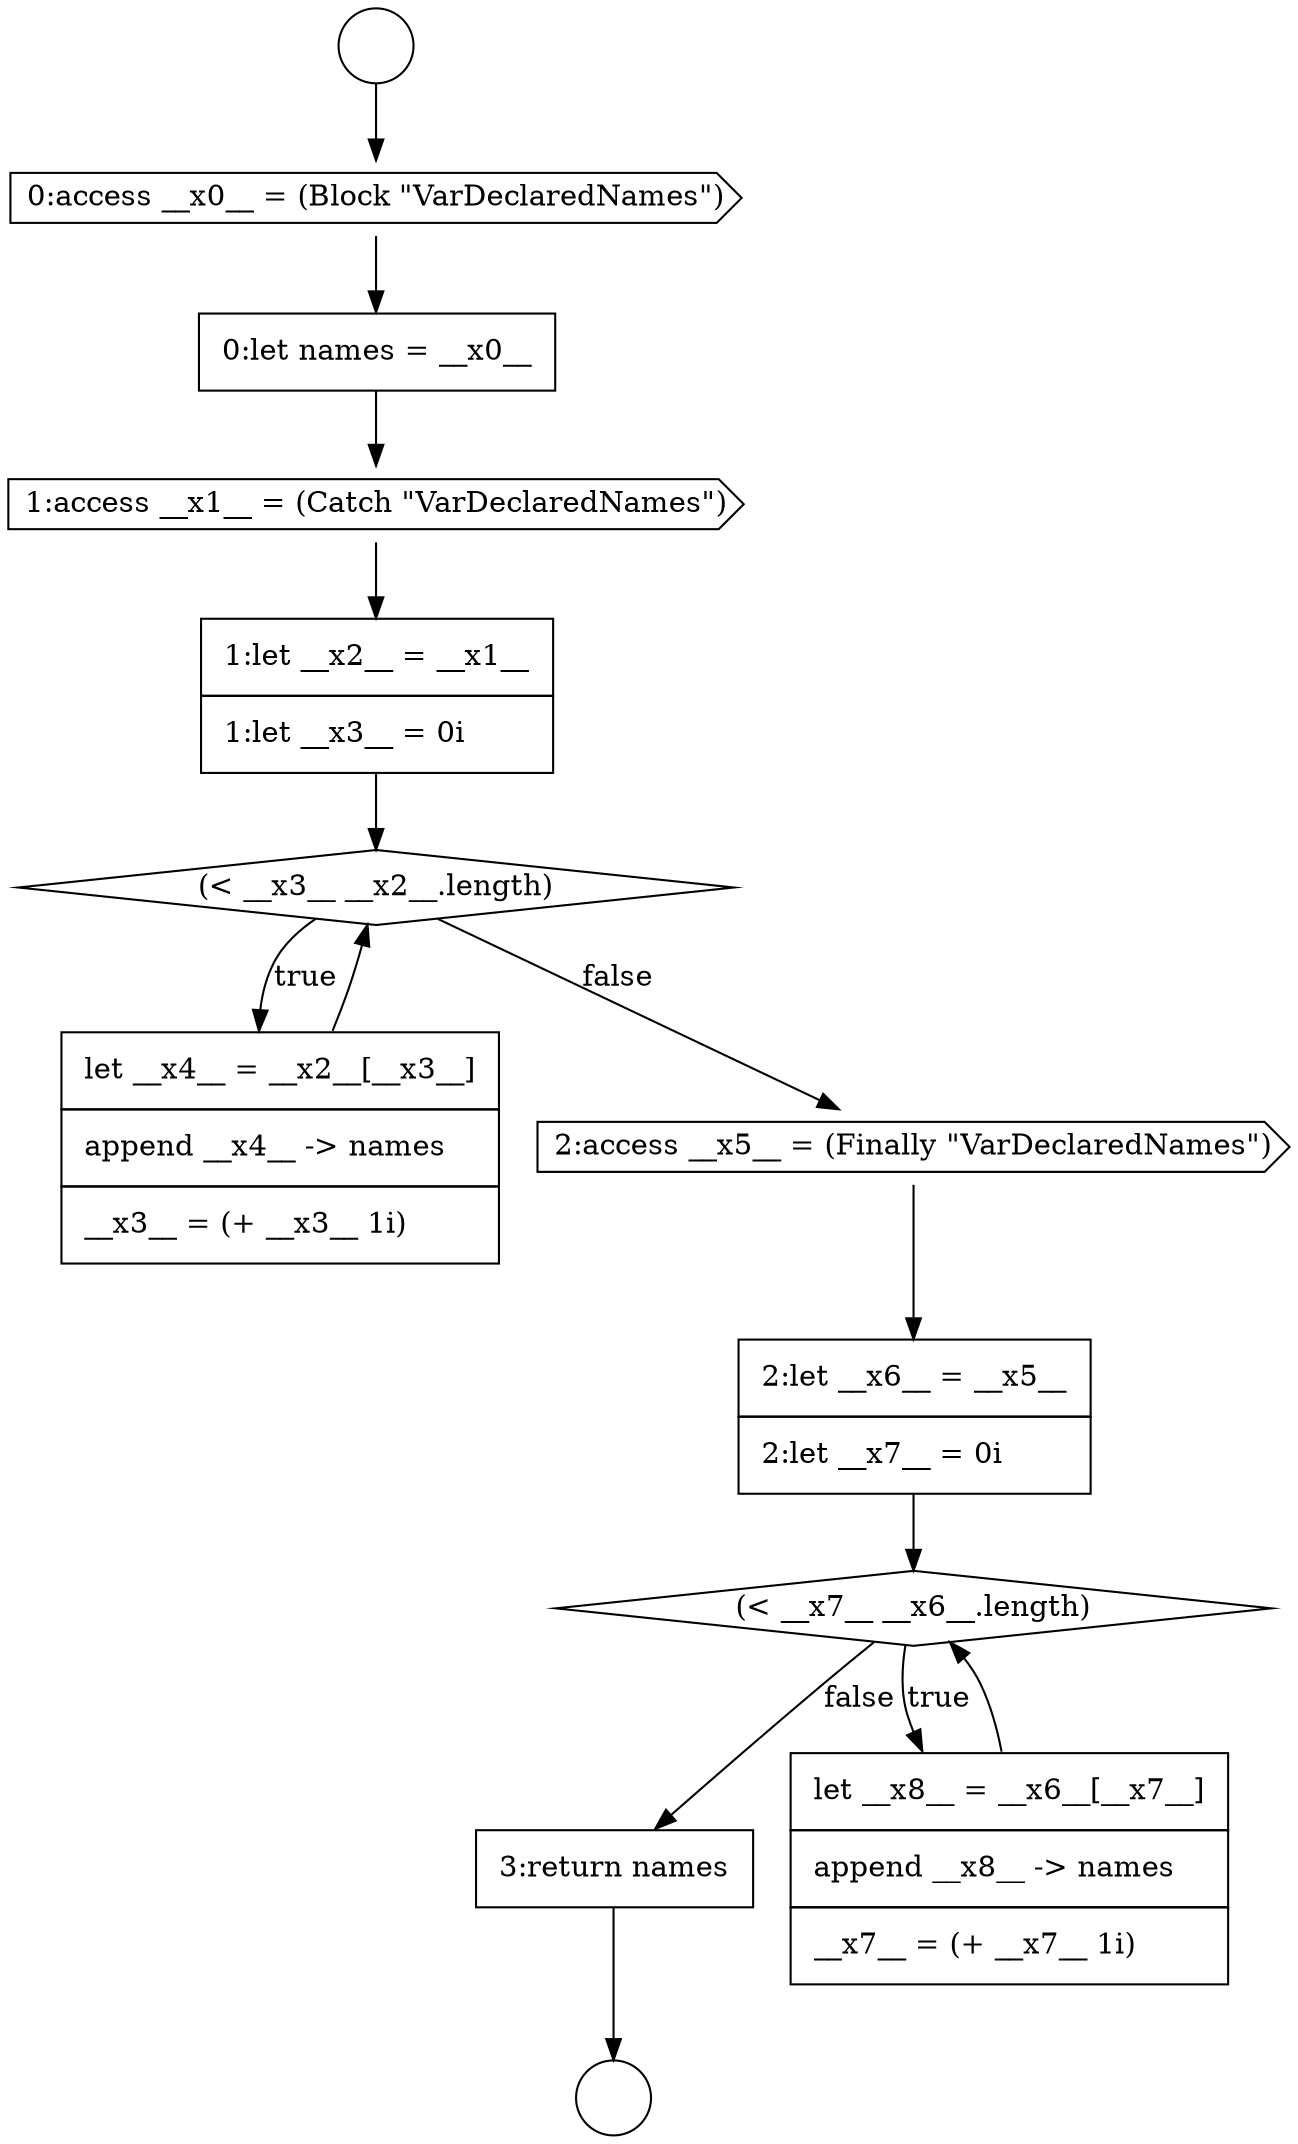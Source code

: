 digraph {
  node8563 [shape=cds, label=<<font color="black">1:access __x1__ = (Catch &quot;VarDeclaredNames&quot;)</font>> color="black" fillcolor="white" style=filled]
  node8568 [shape=none, margin=0, label=<<font color="black">
    <table border="0" cellborder="1" cellspacing="0" cellpadding="10">
      <tr><td align="left">2:let __x6__ = __x5__</td></tr>
      <tr><td align="left">2:let __x7__ = 0i</td></tr>
    </table>
  </font>> color="black" fillcolor="white" style=filled]
  node8571 [shape=none, margin=0, label=<<font color="black">
    <table border="0" cellborder="1" cellspacing="0" cellpadding="10">
      <tr><td align="left">3:return names</td></tr>
    </table>
  </font>> color="black" fillcolor="white" style=filled]
  node8559 [shape=circle label=" " color="black" fillcolor="white" style=filled]
  node8566 [shape=none, margin=0, label=<<font color="black">
    <table border="0" cellborder="1" cellspacing="0" cellpadding="10">
      <tr><td align="left">let __x4__ = __x2__[__x3__]</td></tr>
      <tr><td align="left">append __x4__ -&gt; names</td></tr>
      <tr><td align="left">__x3__ = (+ __x3__ 1i)</td></tr>
    </table>
  </font>> color="black" fillcolor="white" style=filled]
  node8561 [shape=cds, label=<<font color="black">0:access __x0__ = (Block &quot;VarDeclaredNames&quot;)</font>> color="black" fillcolor="white" style=filled]
  node8560 [shape=circle label=" " color="black" fillcolor="white" style=filled]
  node8569 [shape=diamond, label=<<font color="black">(&lt; __x7__ __x6__.length)</font>> color="black" fillcolor="white" style=filled]
  node8570 [shape=none, margin=0, label=<<font color="black">
    <table border="0" cellborder="1" cellspacing="0" cellpadding="10">
      <tr><td align="left">let __x8__ = __x6__[__x7__]</td></tr>
      <tr><td align="left">append __x8__ -&gt; names</td></tr>
      <tr><td align="left">__x7__ = (+ __x7__ 1i)</td></tr>
    </table>
  </font>> color="black" fillcolor="white" style=filled]
  node8562 [shape=none, margin=0, label=<<font color="black">
    <table border="0" cellborder="1" cellspacing="0" cellpadding="10">
      <tr><td align="left">0:let names = __x0__</td></tr>
    </table>
  </font>> color="black" fillcolor="white" style=filled]
  node8567 [shape=cds, label=<<font color="black">2:access __x5__ = (Finally &quot;VarDeclaredNames&quot;)</font>> color="black" fillcolor="white" style=filled]
  node8564 [shape=none, margin=0, label=<<font color="black">
    <table border="0" cellborder="1" cellspacing="0" cellpadding="10">
      <tr><td align="left">1:let __x2__ = __x1__</td></tr>
      <tr><td align="left">1:let __x3__ = 0i</td></tr>
    </table>
  </font>> color="black" fillcolor="white" style=filled]
  node8565 [shape=diamond, label=<<font color="black">(&lt; __x3__ __x2__.length)</font>> color="black" fillcolor="white" style=filled]
  node8562 -> node8563 [ color="black"]
  node8570 -> node8569 [ color="black"]
  node8569 -> node8570 [label=<<font color="black">true</font>> color="black"]
  node8569 -> node8571 [label=<<font color="black">false</font>> color="black"]
  node8564 -> node8565 [ color="black"]
  node8561 -> node8562 [ color="black"]
  node8571 -> node8560 [ color="black"]
  node8559 -> node8561 [ color="black"]
  node8568 -> node8569 [ color="black"]
  node8566 -> node8565 [ color="black"]
  node8563 -> node8564 [ color="black"]
  node8567 -> node8568 [ color="black"]
  node8565 -> node8566 [label=<<font color="black">true</font>> color="black"]
  node8565 -> node8567 [label=<<font color="black">false</font>> color="black"]
}

